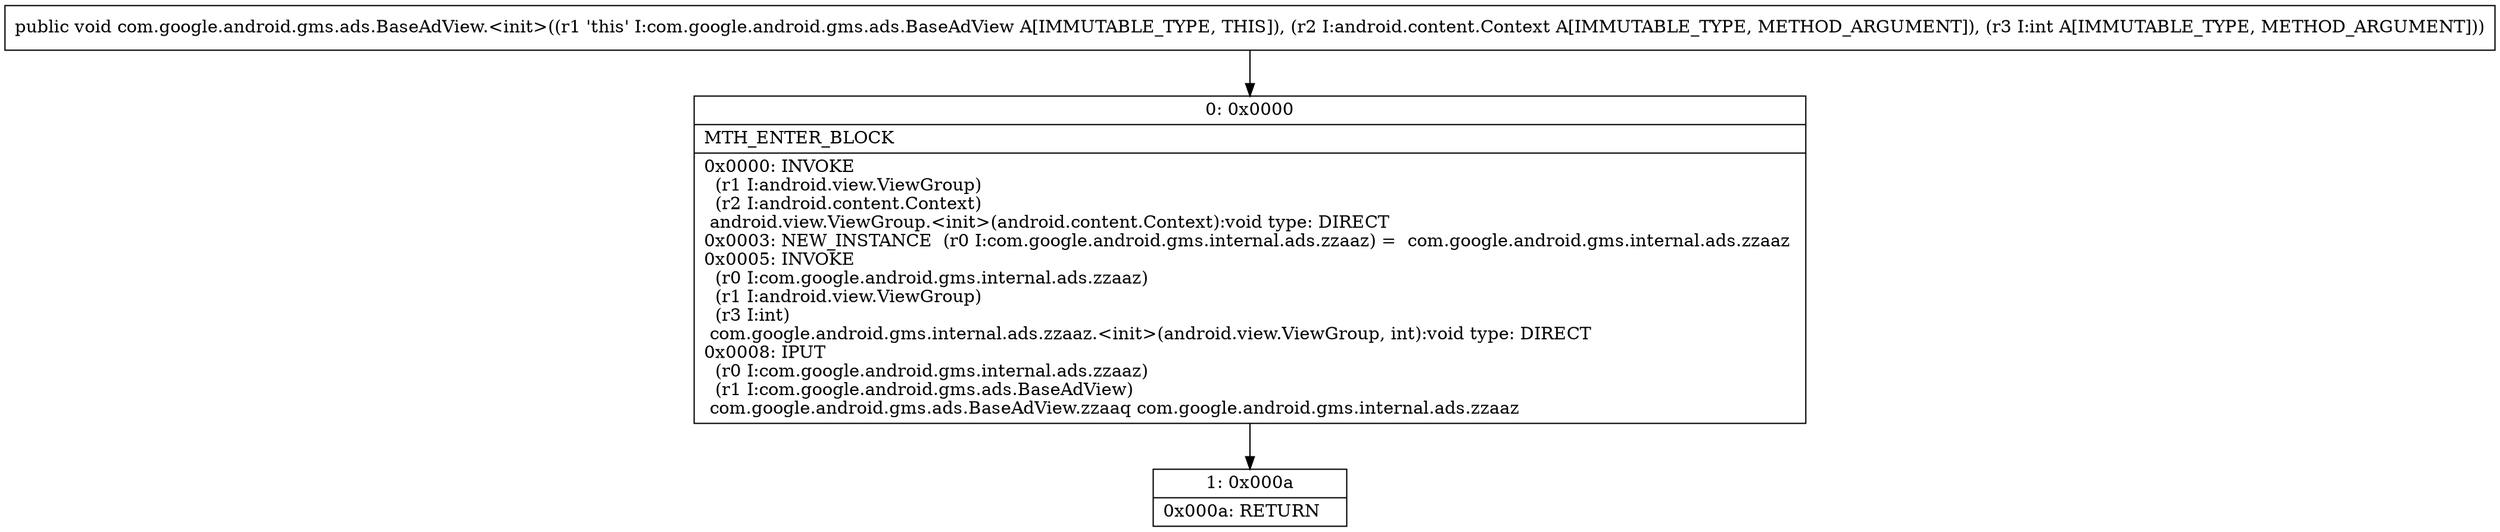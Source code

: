 digraph "CFG forcom.google.android.gms.ads.BaseAdView.\<init\>(Landroid\/content\/Context;I)V" {
Node_0 [shape=record,label="{0\:\ 0x0000|MTH_ENTER_BLOCK\l|0x0000: INVOKE  \l  (r1 I:android.view.ViewGroup)\l  (r2 I:android.content.Context)\l android.view.ViewGroup.\<init\>(android.content.Context):void type: DIRECT \l0x0003: NEW_INSTANCE  (r0 I:com.google.android.gms.internal.ads.zzaaz) =  com.google.android.gms.internal.ads.zzaaz \l0x0005: INVOKE  \l  (r0 I:com.google.android.gms.internal.ads.zzaaz)\l  (r1 I:android.view.ViewGroup)\l  (r3 I:int)\l com.google.android.gms.internal.ads.zzaaz.\<init\>(android.view.ViewGroup, int):void type: DIRECT \l0x0008: IPUT  \l  (r0 I:com.google.android.gms.internal.ads.zzaaz)\l  (r1 I:com.google.android.gms.ads.BaseAdView)\l com.google.android.gms.ads.BaseAdView.zzaaq com.google.android.gms.internal.ads.zzaaz \l}"];
Node_1 [shape=record,label="{1\:\ 0x000a|0x000a: RETURN   \l}"];
MethodNode[shape=record,label="{public void com.google.android.gms.ads.BaseAdView.\<init\>((r1 'this' I:com.google.android.gms.ads.BaseAdView A[IMMUTABLE_TYPE, THIS]), (r2 I:android.content.Context A[IMMUTABLE_TYPE, METHOD_ARGUMENT]), (r3 I:int A[IMMUTABLE_TYPE, METHOD_ARGUMENT])) }"];
MethodNode -> Node_0;
Node_0 -> Node_1;
}

